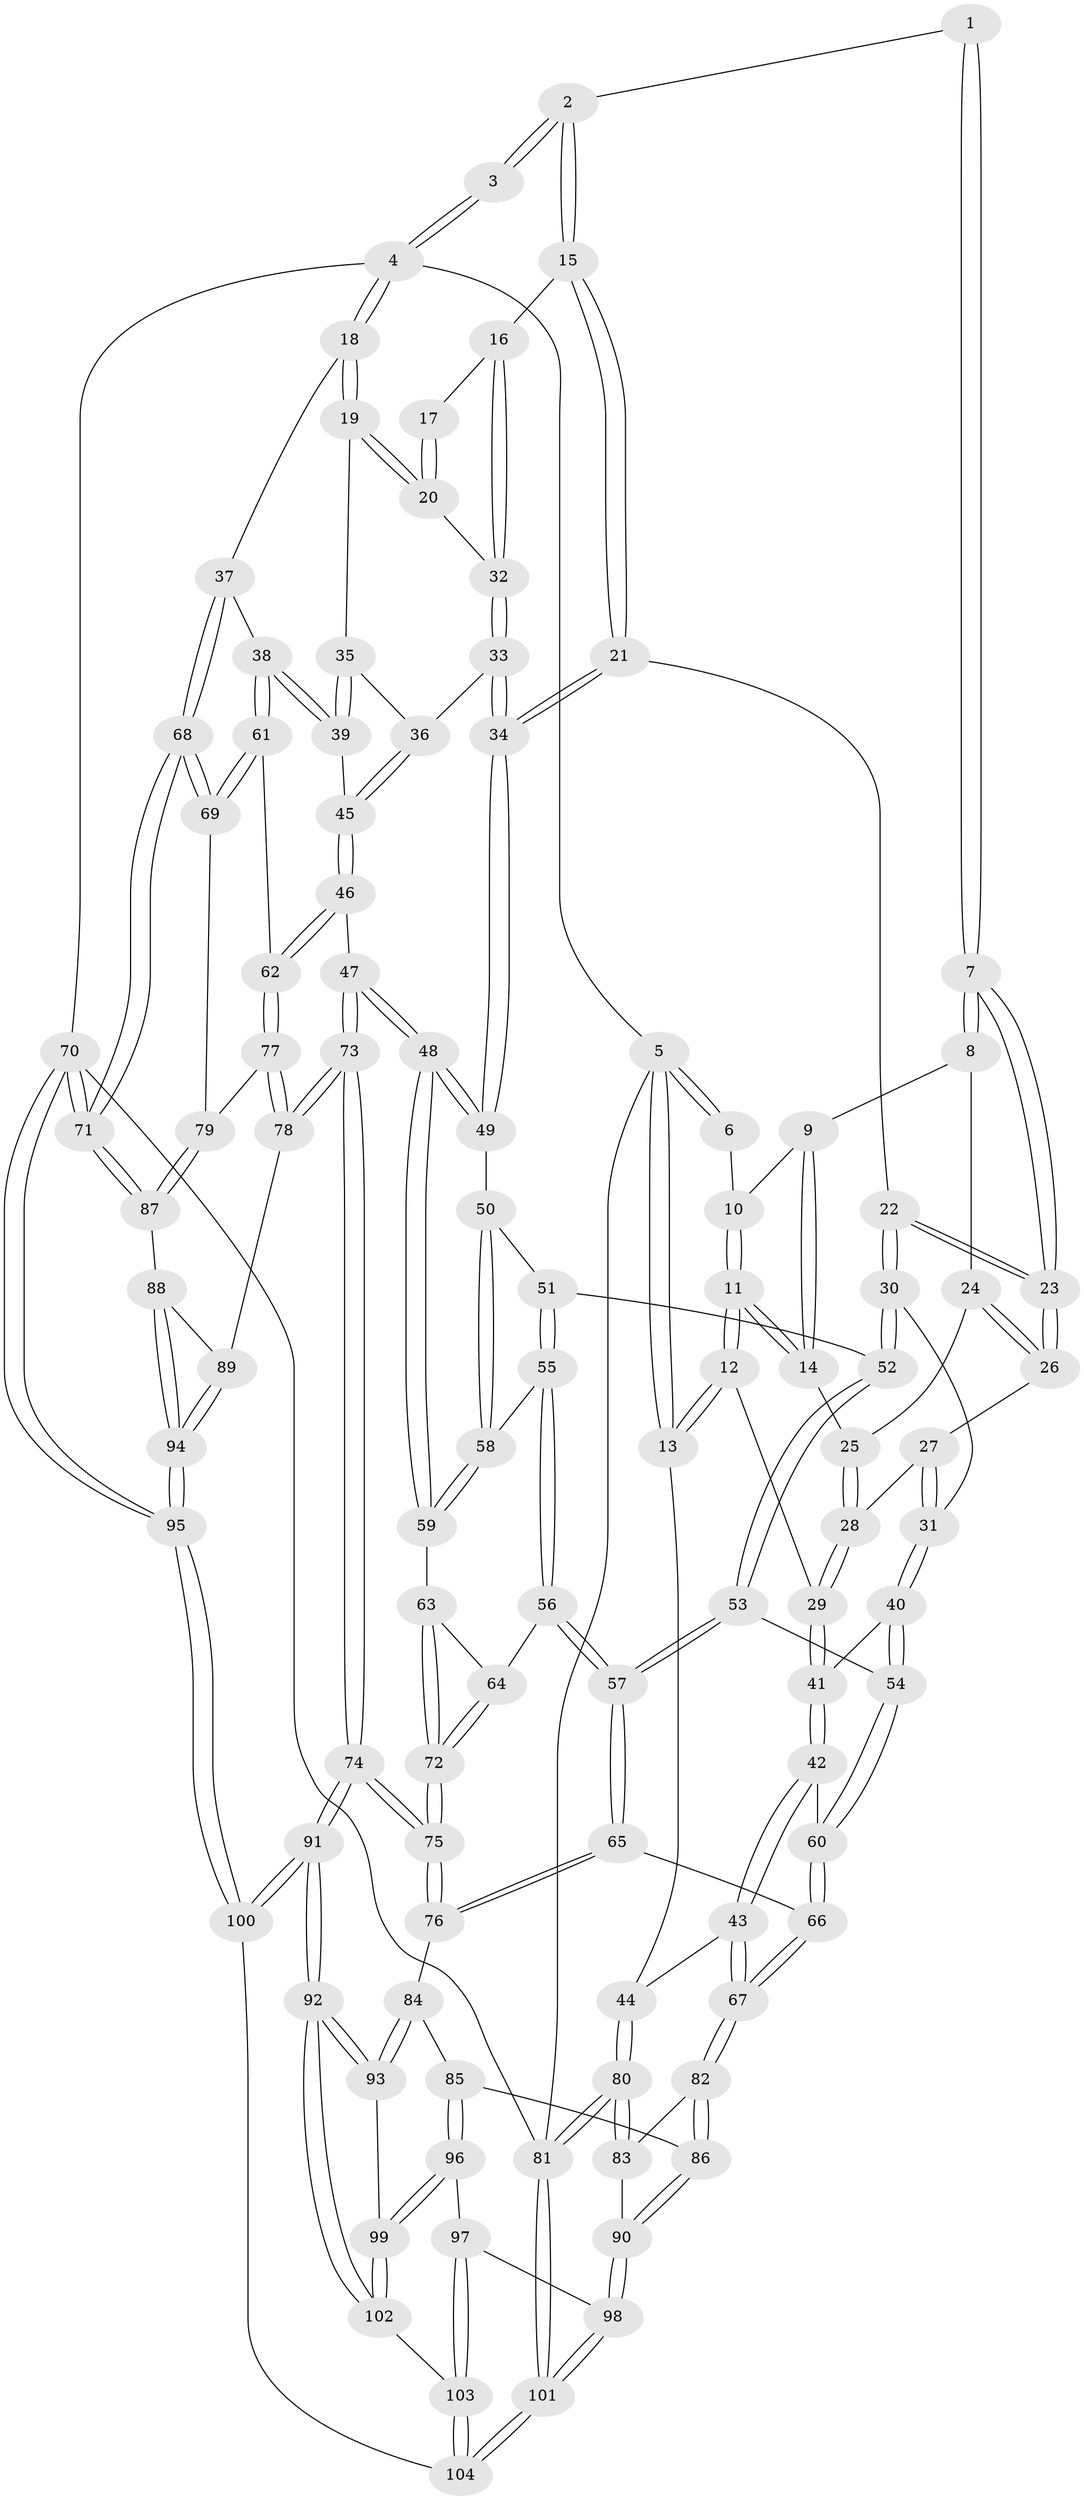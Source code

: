 // Generated by graph-tools (version 1.1) at 2025/03/03/09/25 03:03:18]
// undirected, 104 vertices, 257 edges
graph export_dot {
graph [start="1"]
  node [color=gray90,style=filled];
  1 [pos="+0.44595689833281227+0"];
  2 [pos="+0.6371539121153288+0"];
  3 [pos="+1+0"];
  4 [pos="+1+0"];
  5 [pos="+0+0"];
  6 [pos="+0.06172575154003825+0"];
  7 [pos="+0.367820874267979+0.05448210654706885"];
  8 [pos="+0.21385269124249484+0.06938847212460236"];
  9 [pos="+0.17975878914209983+0.027799538286757613"];
  10 [pos="+0.09480895937180965+0"];
  11 [pos="+0.04341576386258727+0.20917888809274857"];
  12 [pos="+0.040748803830900786+0.2164586497211239"];
  13 [pos="+0+0.2955279615176925"];
  14 [pos="+0.12658696733129307+0.12031504223958504"];
  15 [pos="+0.6598024899568888+0"];
  16 [pos="+0.7336727233459395+0.065027795500802"];
  17 [pos="+0.9300471317848571+0.05432103791637785"];
  18 [pos="+1+0.2272988595532708"];
  19 [pos="+1+0.1777236218693231"];
  20 [pos="+0.9660831334108516+0.15447567940711057"];
  21 [pos="+0.4826221550379274+0.22938799290804823"];
  22 [pos="+0.4397612157186743+0.24100047933335617"];
  23 [pos="+0.3737412534201244+0.12272338812466309"];
  24 [pos="+0.21632495365815455+0.0914307774238476"];
  25 [pos="+0.188355815623807+0.12447518421932725"];
  26 [pos="+0.25409001664170816+0.14831501330260097"];
  27 [pos="+0.24726956448318416+0.1682503852821889"];
  28 [pos="+0.14271018264330504+0.22186837020810313"];
  29 [pos="+0.11994242906299188+0.24243863407257582"];
  30 [pos="+0.4129087372594404+0.27789179290515953"];
  31 [pos="+0.31869003855300126+0.29329987950442193"];
  32 [pos="+0.7576492928316428+0.14335834866372496"];
  33 [pos="+0.7482117519337199+0.23963762672802125"];
  34 [pos="+0.6310240262482059+0.2923258806419994"];
  35 [pos="+0.9040784313756851+0.2519639618442463"];
  36 [pos="+0.767081493815602+0.2594378534064739"];
  37 [pos="+1+0.3482611440261614"];
  38 [pos="+1+0.35755833088517563"];
  39 [pos="+0.9442827755317902+0.35887171314279553"];
  40 [pos="+0.23023519515852825+0.3368825534385393"];
  41 [pos="+0.195377374913633+0.322782516015945"];
  42 [pos="+0.03216607440419066+0.46737262411189917"];
  43 [pos="+0+0.4469703496517496"];
  44 [pos="+0+0.43644395570435973"];
  45 [pos="+0.8272170794646501+0.4044088801657569"];
  46 [pos="+0.7971481654029684+0.5219759699151768"];
  47 [pos="+0.6867930712228133+0.5360808490897976"];
  48 [pos="+0.674777955929115+0.5323556816881921"];
  49 [pos="+0.627974075550492+0.32729668552924424"];
  50 [pos="+0.5305329219721754+0.40814890575419915"];
  51 [pos="+0.4433724289141035+0.3454904354348123"];
  52 [pos="+0.41607491110450706+0.2927240406142988"];
  53 [pos="+0.3325040404858818+0.5039839577300649"];
  54 [pos="+0.2376781220387942+0.400638513763087"];
  55 [pos="+0.4467605079511741+0.49711377976615284"];
  56 [pos="+0.3874346149092598+0.5640333615623291"];
  57 [pos="+0.35937898509351696+0.5794326068152088"];
  58 [pos="+0.5503452505486226+0.47310491929998455"];
  59 [pos="+0.6716395426645416+0.5327678036962795"];
  60 [pos="+0.14128608554953934+0.52951343017609"];
  61 [pos="+0.8558011002133415+0.5390867629420865"];
  62 [pos="+0.8172211451426105+0.5380780148151152"];
  63 [pos="+0.6388772411154056+0.5554714454128689"];
  64 [pos="+0.4499472804362202+0.571763145140714"];
  65 [pos="+0.3390395224655936+0.6215515373591126"];
  66 [pos="+0.19177895162046976+0.6246077409068396"];
  67 [pos="+0.1494902157646819+0.6713413860795037"];
  68 [pos="+1+0.5994401412437906"];
  69 [pos="+1+0.6057497370140469"];
  70 [pos="+1+1"];
  71 [pos="+1+0.8232583998040839"];
  72 [pos="+0.5634071948240365+0.6412996144630847"];
  73 [pos="+0.6733881478777668+0.8359894348155229"];
  74 [pos="+0.5855683158215085+0.9176931163316816"];
  75 [pos="+0.49725874747642257+0.7695483072168385"];
  76 [pos="+0.36967400953007395+0.6825519142307875"];
  77 [pos="+0.84967466605451+0.6948127347043913"];
  78 [pos="+0.7557491709858607+0.806830271528997"];
  79 [pos="+0.916347207357008+0.7230560126160357"];
  80 [pos="+0+0.713878038141602"];
  81 [pos="+0+1"];
  82 [pos="+0.1338476908912323+0.6920049199289573"];
  83 [pos="+0+0.7220194721728386"];
  84 [pos="+0.27910174943528765+0.82836882839999"];
  85 [pos="+0.22704466013504448+0.840375548760658"];
  86 [pos="+0.1704093567524441+0.8085462785363248"];
  87 [pos="+0.9787159924005047+0.8024193638419281"];
  88 [pos="+0.9363001583917008+0.8432794331770823"];
  89 [pos="+0.8352924823122096+0.8433213460542623"];
  90 [pos="+0.09946227393896809+0.8692547922401906"];
  91 [pos="+0.5746877848854993+0.9823119454277086"];
  92 [pos="+0.500070512063555+0.9608854634653268"];
  93 [pos="+0.3243520260394272+0.8745352731902888"];
  94 [pos="+0.9073026402764491+1"];
  95 [pos="+0.9113694119140445+1"];
  96 [pos="+0.22265977031308093+0.8771667890861979"];
  97 [pos="+0.19256040228077553+0.928053888455319"];
  98 [pos="+0.0695996062276858+0.9383149467736145"];
  99 [pos="+0.27496477300824984+0.9541771945260277"];
  100 [pos="+0.6072674305017365+1"];
  101 [pos="+0+1"];
  102 [pos="+0.276446859552249+0.9671716627131769"];
  103 [pos="+0.22660708183041578+1"];
  104 [pos="+0.15578052776009715+1"];
  1 -- 2;
  1 -- 7;
  1 -- 7;
  2 -- 3;
  2 -- 3;
  2 -- 15;
  2 -- 15;
  3 -- 4;
  3 -- 4;
  4 -- 5;
  4 -- 18;
  4 -- 18;
  4 -- 70;
  5 -- 6;
  5 -- 6;
  5 -- 13;
  5 -- 13;
  5 -- 81;
  6 -- 10;
  7 -- 8;
  7 -- 8;
  7 -- 23;
  7 -- 23;
  8 -- 9;
  8 -- 24;
  9 -- 10;
  9 -- 14;
  9 -- 14;
  10 -- 11;
  10 -- 11;
  11 -- 12;
  11 -- 12;
  11 -- 14;
  11 -- 14;
  12 -- 13;
  12 -- 13;
  12 -- 29;
  13 -- 44;
  14 -- 25;
  15 -- 16;
  15 -- 21;
  15 -- 21;
  16 -- 17;
  16 -- 32;
  16 -- 32;
  17 -- 20;
  17 -- 20;
  18 -- 19;
  18 -- 19;
  18 -- 37;
  19 -- 20;
  19 -- 20;
  19 -- 35;
  20 -- 32;
  21 -- 22;
  21 -- 34;
  21 -- 34;
  22 -- 23;
  22 -- 23;
  22 -- 30;
  22 -- 30;
  23 -- 26;
  23 -- 26;
  24 -- 25;
  24 -- 26;
  24 -- 26;
  25 -- 28;
  25 -- 28;
  26 -- 27;
  27 -- 28;
  27 -- 31;
  27 -- 31;
  28 -- 29;
  28 -- 29;
  29 -- 41;
  29 -- 41;
  30 -- 31;
  30 -- 52;
  30 -- 52;
  31 -- 40;
  31 -- 40;
  32 -- 33;
  32 -- 33;
  33 -- 34;
  33 -- 34;
  33 -- 36;
  34 -- 49;
  34 -- 49;
  35 -- 36;
  35 -- 39;
  35 -- 39;
  36 -- 45;
  36 -- 45;
  37 -- 38;
  37 -- 68;
  37 -- 68;
  38 -- 39;
  38 -- 39;
  38 -- 61;
  38 -- 61;
  39 -- 45;
  40 -- 41;
  40 -- 54;
  40 -- 54;
  41 -- 42;
  41 -- 42;
  42 -- 43;
  42 -- 43;
  42 -- 60;
  43 -- 44;
  43 -- 67;
  43 -- 67;
  44 -- 80;
  44 -- 80;
  45 -- 46;
  45 -- 46;
  46 -- 47;
  46 -- 62;
  46 -- 62;
  47 -- 48;
  47 -- 48;
  47 -- 73;
  47 -- 73;
  48 -- 49;
  48 -- 49;
  48 -- 59;
  48 -- 59;
  49 -- 50;
  50 -- 51;
  50 -- 58;
  50 -- 58;
  51 -- 52;
  51 -- 55;
  51 -- 55;
  52 -- 53;
  52 -- 53;
  53 -- 54;
  53 -- 57;
  53 -- 57;
  54 -- 60;
  54 -- 60;
  55 -- 56;
  55 -- 56;
  55 -- 58;
  56 -- 57;
  56 -- 57;
  56 -- 64;
  57 -- 65;
  57 -- 65;
  58 -- 59;
  58 -- 59;
  59 -- 63;
  60 -- 66;
  60 -- 66;
  61 -- 62;
  61 -- 69;
  61 -- 69;
  62 -- 77;
  62 -- 77;
  63 -- 64;
  63 -- 72;
  63 -- 72;
  64 -- 72;
  64 -- 72;
  65 -- 66;
  65 -- 76;
  65 -- 76;
  66 -- 67;
  66 -- 67;
  67 -- 82;
  67 -- 82;
  68 -- 69;
  68 -- 69;
  68 -- 71;
  68 -- 71;
  69 -- 79;
  70 -- 71;
  70 -- 71;
  70 -- 95;
  70 -- 95;
  70 -- 81;
  71 -- 87;
  71 -- 87;
  72 -- 75;
  72 -- 75;
  73 -- 74;
  73 -- 74;
  73 -- 78;
  73 -- 78;
  74 -- 75;
  74 -- 75;
  74 -- 91;
  74 -- 91;
  75 -- 76;
  75 -- 76;
  76 -- 84;
  77 -- 78;
  77 -- 78;
  77 -- 79;
  78 -- 89;
  79 -- 87;
  79 -- 87;
  80 -- 81;
  80 -- 81;
  80 -- 83;
  80 -- 83;
  81 -- 101;
  81 -- 101;
  82 -- 83;
  82 -- 86;
  82 -- 86;
  83 -- 90;
  84 -- 85;
  84 -- 93;
  84 -- 93;
  85 -- 86;
  85 -- 96;
  85 -- 96;
  86 -- 90;
  86 -- 90;
  87 -- 88;
  88 -- 89;
  88 -- 94;
  88 -- 94;
  89 -- 94;
  89 -- 94;
  90 -- 98;
  90 -- 98;
  91 -- 92;
  91 -- 92;
  91 -- 100;
  91 -- 100;
  92 -- 93;
  92 -- 93;
  92 -- 102;
  92 -- 102;
  93 -- 99;
  94 -- 95;
  94 -- 95;
  95 -- 100;
  95 -- 100;
  96 -- 97;
  96 -- 99;
  96 -- 99;
  97 -- 98;
  97 -- 103;
  97 -- 103;
  98 -- 101;
  98 -- 101;
  99 -- 102;
  99 -- 102;
  100 -- 104;
  101 -- 104;
  101 -- 104;
  102 -- 103;
  103 -- 104;
  103 -- 104;
}

